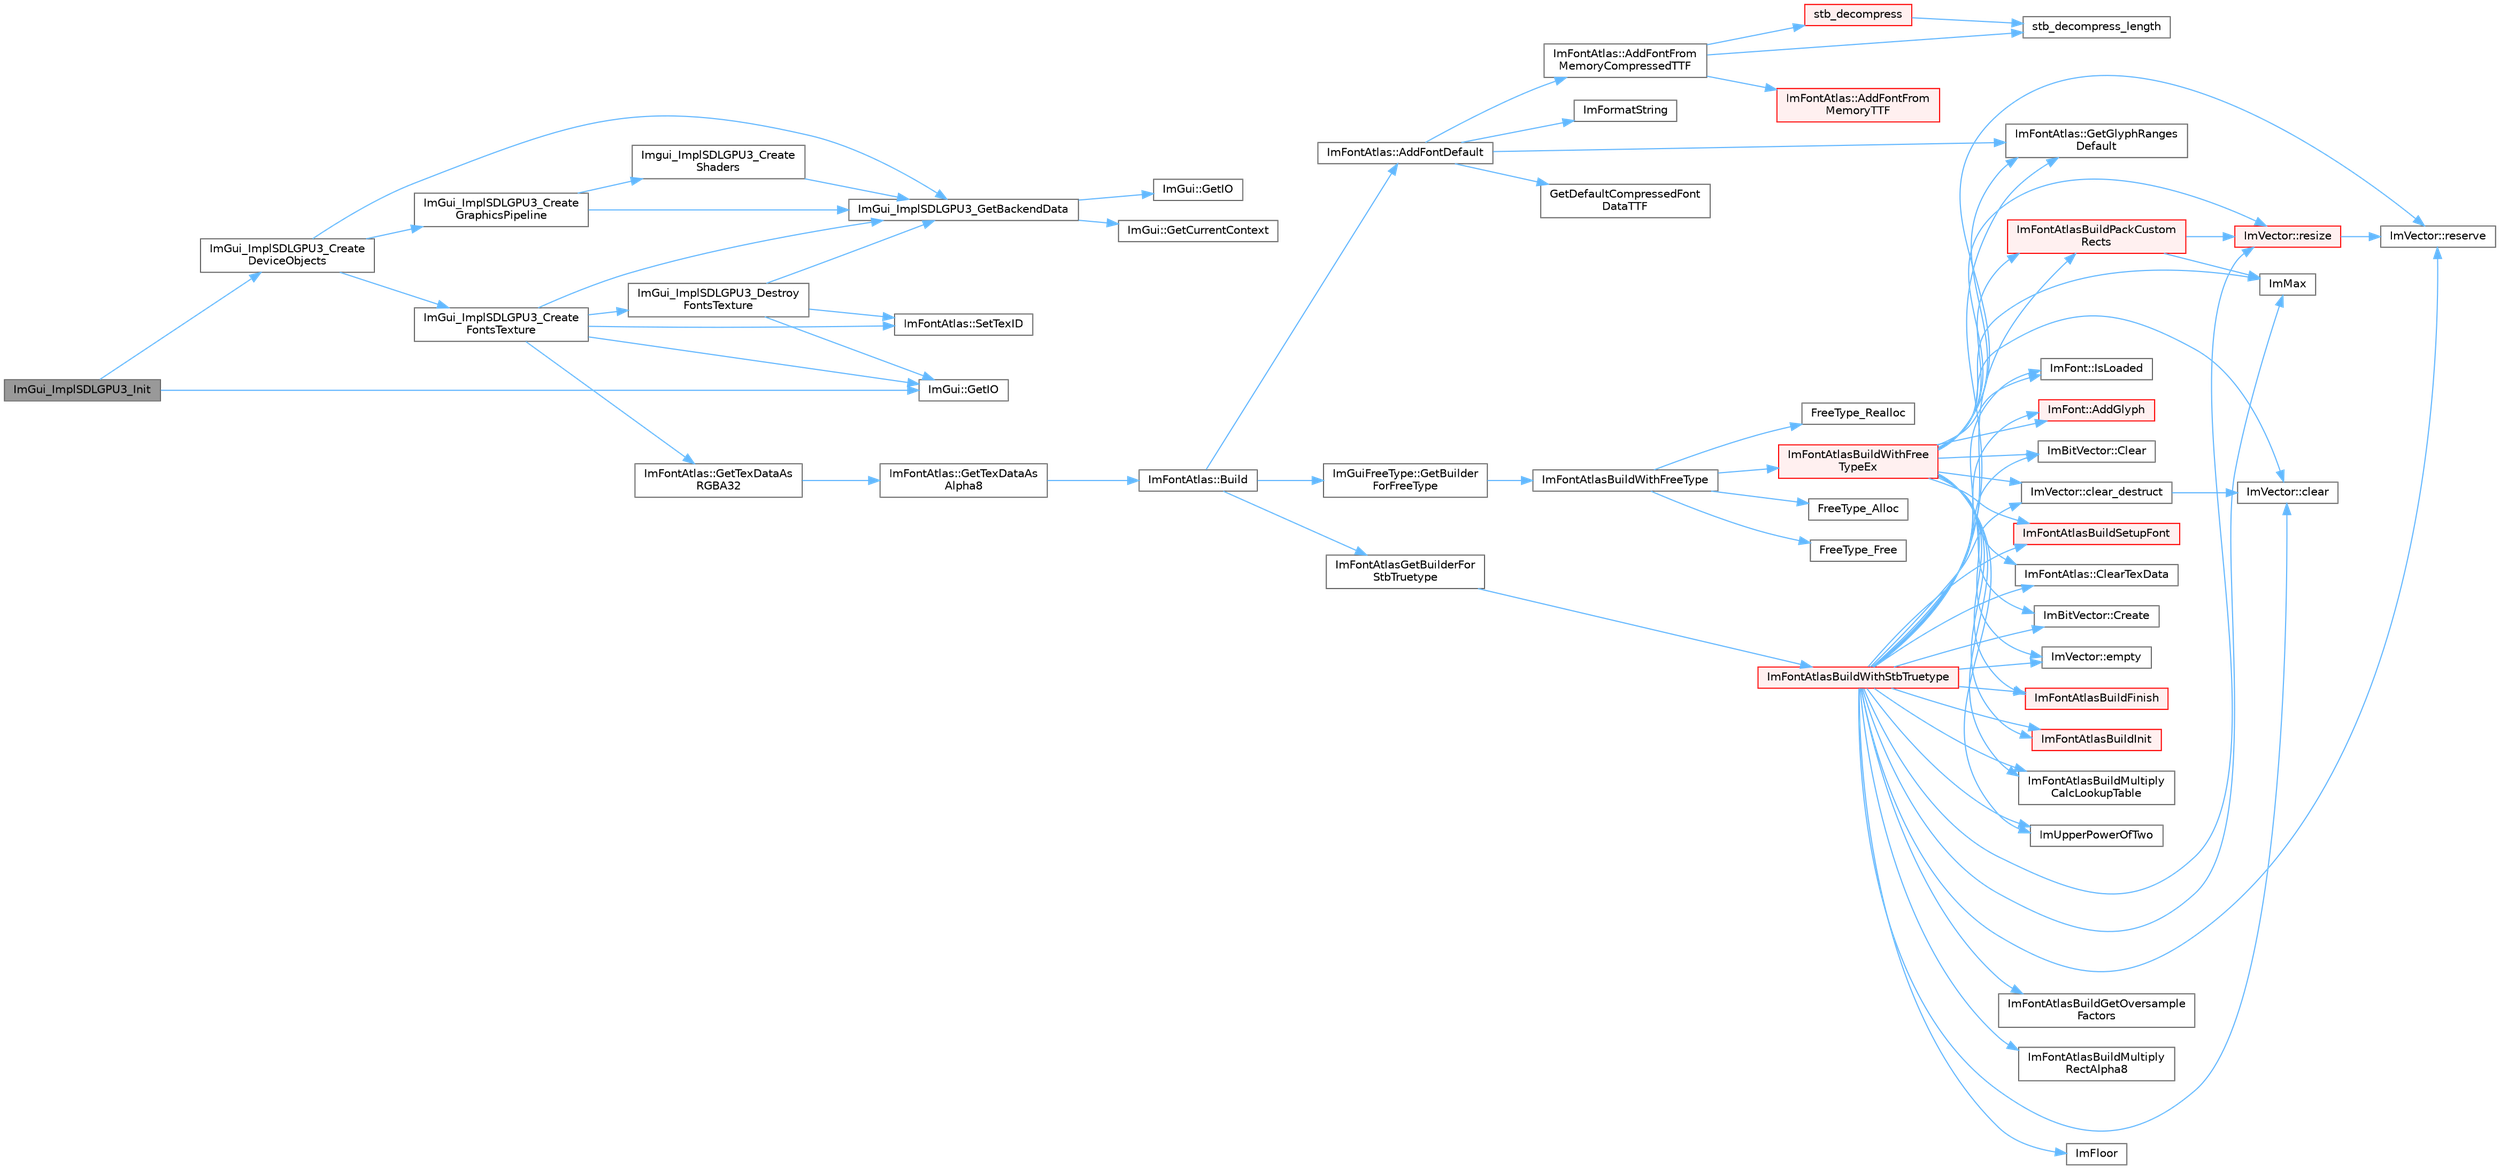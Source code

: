 digraph "ImGui_ImplSDLGPU3_Init"
{
 // LATEX_PDF_SIZE
  bgcolor="transparent";
  edge [fontname=Helvetica,fontsize=10,labelfontname=Helvetica,labelfontsize=10];
  node [fontname=Helvetica,fontsize=10,shape=box,height=0.2,width=0.4];
  rankdir="LR";
  Node1 [id="Node000001",label="ImGui_ImplSDLGPU3_Init",height=0.2,width=0.4,color="gray40", fillcolor="grey60", style="filled", fontcolor="black",tooltip=" "];
  Node1 -> Node2 [id="edge1_Node000001_Node000002",color="steelblue1",style="solid",tooltip=" "];
  Node2 [id="Node000002",label="ImGui::GetIO",height=0.2,width=0.4,color="grey40", fillcolor="white", style="filled",URL="$namespace_im_gui.html#a3179e560812f878f3961ce803a5d9302",tooltip=" "];
  Node1 -> Node3 [id="edge2_Node000001_Node000003",color="steelblue1",style="solid",tooltip=" "];
  Node3 [id="Node000003",label="ImGui_ImplSDLGPU3_Create\lDeviceObjects",height=0.2,width=0.4,color="grey40", fillcolor="white", style="filled",URL="$imgui__impl__sdlgpu3_8cpp.html#a82c59b45974ee8890d7baad7f73090a8",tooltip=" "];
  Node3 -> Node4 [id="edge3_Node000003_Node000004",color="steelblue1",style="solid",tooltip=" "];
  Node4 [id="Node000004",label="ImGui_ImplSDLGPU3_Create\lFontsTexture",height=0.2,width=0.4,color="grey40", fillcolor="white", style="filled",URL="$imgui__impl__sdlgpu3_8cpp.html#a89d6bf0091c722f1833bb9ac4b49ccc0",tooltip=" "];
  Node4 -> Node2 [id="edge4_Node000004_Node000002",color="steelblue1",style="solid",tooltip=" "];
  Node4 -> Node5 [id="edge5_Node000004_Node000005",color="steelblue1",style="solid",tooltip=" "];
  Node5 [id="Node000005",label="ImFontAtlas::GetTexDataAs\lRGBA32",height=0.2,width=0.4,color="grey40", fillcolor="white", style="filled",URL="$struct_im_font_atlas.html#a8abb0c4e67ebb38249d4df71218c4eec",tooltip=" "];
  Node5 -> Node6 [id="edge6_Node000005_Node000006",color="steelblue1",style="solid",tooltip=" "];
  Node6 [id="Node000006",label="ImFontAtlas::GetTexDataAs\lAlpha8",height=0.2,width=0.4,color="grey40", fillcolor="white", style="filled",URL="$struct_im_font_atlas.html#aeff1a1044a1ab68d8f27bb2819cd9f44",tooltip=" "];
  Node6 -> Node7 [id="edge7_Node000006_Node000007",color="steelblue1",style="solid",tooltip=" "];
  Node7 [id="Node000007",label="ImFontAtlas::Build",height=0.2,width=0.4,color="grey40", fillcolor="white", style="filled",URL="$struct_im_font_atlas.html#a81e39e30dffa4dd7e458a53297451e27",tooltip=" "];
  Node7 -> Node8 [id="edge8_Node000007_Node000008",color="steelblue1",style="solid",tooltip=" "];
  Node8 [id="Node000008",label="ImFontAtlas::AddFontDefault",height=0.2,width=0.4,color="grey40", fillcolor="white", style="filled",URL="$struct_im_font_atlas.html#a9d2b4a94579bf603a0d2662cd8348cbd",tooltip=" "];
  Node8 -> Node9 [id="edge9_Node000008_Node000009",color="steelblue1",style="solid",tooltip=" "];
  Node9 [id="Node000009",label="ImFontAtlas::AddFontFrom\lMemoryCompressedTTF",height=0.2,width=0.4,color="grey40", fillcolor="white", style="filled",URL="$struct_im_font_atlas.html#a478ffa07777bf990ade02889e15a21ab",tooltip=" "];
  Node9 -> Node10 [id="edge10_Node000009_Node000010",color="steelblue1",style="solid",tooltip=" "];
  Node10 [id="Node000010",label="ImFontAtlas::AddFontFrom\lMemoryTTF",height=0.2,width=0.4,color="red", fillcolor="#FFF0F0", style="filled",URL="$struct_im_font_atlas.html#a95eec9b791e9c509180030f8176406ff",tooltip=" "];
  Node9 -> Node15 [id="edge11_Node000009_Node000015",color="steelblue1",style="solid",tooltip=" "];
  Node15 [id="Node000015",label="stb_decompress",height=0.2,width=0.4,color="red", fillcolor="#FFF0F0", style="filled",URL="$imgui__draw_8cpp.html#a23f899d930c93d351569ee83cf920570",tooltip=" "];
  Node15 -> Node17 [id="edge12_Node000015_Node000017",color="steelblue1",style="solid",tooltip=" "];
  Node17 [id="Node000017",label="stb_decompress_length",height=0.2,width=0.4,color="grey40", fillcolor="white", style="filled",URL="$imgui__draw_8cpp.html#a5a5301def23b33e2156ac79a8b65c69b",tooltip=" "];
  Node9 -> Node17 [id="edge13_Node000009_Node000017",color="steelblue1",style="solid",tooltip=" "];
  Node8 -> Node21 [id="edge14_Node000008_Node000021",color="steelblue1",style="solid",tooltip=" "];
  Node21 [id="Node000021",label="GetDefaultCompressedFont\lDataTTF",height=0.2,width=0.4,color="grey40", fillcolor="white", style="filled",URL="$imgui__draw_8cpp.html#abc3b462ef2c5ef511d4f7231e3d9b853",tooltip=" "];
  Node8 -> Node22 [id="edge15_Node000008_Node000022",color="steelblue1",style="solid",tooltip=" "];
  Node22 [id="Node000022",label="ImFontAtlas::GetGlyphRanges\lDefault",height=0.2,width=0.4,color="grey40", fillcolor="white", style="filled",URL="$struct_im_font_atlas.html#adec0df140eb1dc01c2a22a5253d62820",tooltip=" "];
  Node8 -> Node23 [id="edge16_Node000008_Node000023",color="steelblue1",style="solid",tooltip=" "];
  Node23 [id="Node000023",label="ImFormatString",height=0.2,width=0.4,color="grey40", fillcolor="white", style="filled",URL="$imgui_8cpp.html#a75ccaf7d676b1f567ba888ae42ac3809",tooltip=" "];
  Node7 -> Node24 [id="edge17_Node000007_Node000024",color="steelblue1",style="solid",tooltip=" "];
  Node24 [id="Node000024",label="ImGuiFreeType::GetBuilder\lForFreeType",height=0.2,width=0.4,color="grey40", fillcolor="white", style="filled",URL="$namespace_im_gui_free_type.html#ad0ba08f92f212ec5da9dd7a2872e0ae3",tooltip=" "];
  Node24 -> Node25 [id="edge18_Node000024_Node000025",color="steelblue1",style="solid",tooltip=" "];
  Node25 [id="Node000025",label="ImFontAtlasBuildWithFreeType",height=0.2,width=0.4,color="grey40", fillcolor="white", style="filled",URL="$imgui__freetype_8cpp.html#a59c51a543162f6d8a70c66e526f2f5fe",tooltip=" "];
  Node25 -> Node26 [id="edge19_Node000025_Node000026",color="steelblue1",style="solid",tooltip=" "];
  Node26 [id="Node000026",label="FreeType_Alloc",height=0.2,width=0.4,color="grey40", fillcolor="white", style="filled",URL="$imgui__freetype_8cpp.html#a6a98733a4a93bb0b2a6cc6c1d1c0637c",tooltip=" "];
  Node25 -> Node27 [id="edge20_Node000025_Node000027",color="steelblue1",style="solid",tooltip=" "];
  Node27 [id="Node000027",label="FreeType_Free",height=0.2,width=0.4,color="grey40", fillcolor="white", style="filled",URL="$imgui__freetype_8cpp.html#abc3aa644b842c8087c6a785b59fcf5e6",tooltip=" "];
  Node25 -> Node28 [id="edge21_Node000025_Node000028",color="steelblue1",style="solid",tooltip=" "];
  Node28 [id="Node000028",label="FreeType_Realloc",height=0.2,width=0.4,color="grey40", fillcolor="white", style="filled",URL="$imgui__freetype_8cpp.html#afb83eb710c8c6c48c842184d2b43bd72",tooltip=" "];
  Node25 -> Node29 [id="edge22_Node000025_Node000029",color="steelblue1",style="solid",tooltip=" "];
  Node29 [id="Node000029",label="ImFontAtlasBuildWithFree\lTypeEx",height=0.2,width=0.4,color="red", fillcolor="#FFF0F0", style="filled",URL="$imgui__freetype_8cpp.html#af965b039f4cb8ad8bcdc5a1981ac5d81",tooltip=" "];
  Node29 -> Node30 [id="edge23_Node000029_Node000030",color="steelblue1",style="solid",tooltip=" "];
  Node30 [id="Node000030",label="ImFont::AddGlyph",height=0.2,width=0.4,color="red", fillcolor="#FFF0F0", style="filled",URL="$struct_im_font.html#a1badad96fa8d41b4754fc7bdb826e6b2",tooltip=" "];
  Node29 -> Node34 [id="edge24_Node000029_Node000034",color="steelblue1",style="solid",tooltip=" "];
  Node34 [id="Node000034",label="ImBitVector::Clear",height=0.2,width=0.4,color="grey40", fillcolor="white", style="filled",URL="$struct_im_bit_vector.html#a6486ac9a357400a42af07909f937a659",tooltip=" "];
  Node29 -> Node35 [id="edge25_Node000029_Node000035",color="steelblue1",style="solid",tooltip=" "];
  Node35 [id="Node000035",label="ImVector::clear",height=0.2,width=0.4,color="grey40", fillcolor="white", style="filled",URL="$struct_im_vector.html#ae2d401b4ec5f1113cdb8edb5a61a38f7",tooltip=" "];
  Node29 -> Node36 [id="edge26_Node000029_Node000036",color="steelblue1",style="solid",tooltip=" "];
  Node36 [id="Node000036",label="ImVector::clear_destruct",height=0.2,width=0.4,color="grey40", fillcolor="white", style="filled",URL="$struct_im_vector.html#ac1ed34eac753156e87e8a92f78dbbe3f",tooltip=" "];
  Node36 -> Node35 [id="edge27_Node000036_Node000035",color="steelblue1",style="solid",tooltip=" "];
  Node29 -> Node12 [id="edge28_Node000029_Node000012",color="steelblue1",style="solid",tooltip=" "];
  Node12 [id="Node000012",label="ImFontAtlas::ClearTexData",height=0.2,width=0.4,color="grey40", fillcolor="white", style="filled",URL="$struct_im_font_atlas.html#a3ede4bd513bec044c77ac392ad9c6e86",tooltip=" "];
  Node29 -> Node37 [id="edge29_Node000029_Node000037",color="steelblue1",style="solid",tooltip=" "];
  Node37 [id="Node000037",label="ImBitVector::Create",height=0.2,width=0.4,color="grey40", fillcolor="white", style="filled",URL="$struct_im_bit_vector.html#a2e25a0809000ad27bfc3fb89f3d04829",tooltip=" "];
  Node29 -> Node38 [id="edge30_Node000029_Node000038",color="steelblue1",style="solid",tooltip=" "];
  Node38 [id="Node000038",label="ImVector::empty",height=0.2,width=0.4,color="grey40", fillcolor="white", style="filled",URL="$struct_im_vector.html#aa53e48a5272f4bad1099368769514ff1",tooltip=" "];
  Node29 -> Node22 [id="edge31_Node000029_Node000022",color="steelblue1",style="solid",tooltip=" "];
  Node29 -> Node40 [id="edge32_Node000029_Node000040",color="steelblue1",style="solid",tooltip=" "];
  Node40 [id="Node000040",label="ImFontAtlasBuildFinish",height=0.2,width=0.4,color="red", fillcolor="#FFF0F0", style="filled",URL="$imgui__draw_8cpp.html#adbf0ee92b3ac86e30b9e81f552d15d37",tooltip=" "];
  Node29 -> Node54 [id="edge33_Node000029_Node000054",color="steelblue1",style="solid",tooltip=" "];
  Node54 [id="Node000054",label="ImFontAtlasBuildInit",height=0.2,width=0.4,color="red", fillcolor="#FFF0F0", style="filled",URL="$imgui__draw_8cpp.html#ac050ff181df43cec0b63d834b6039c3f",tooltip=" "];
  Node29 -> Node56 [id="edge34_Node000029_Node000056",color="steelblue1",style="solid",tooltip=" "];
  Node56 [id="Node000056",label="ImFontAtlasBuildMultiply\lCalcLookupTable",height=0.2,width=0.4,color="grey40", fillcolor="white", style="filled",URL="$imgui__draw_8cpp.html#a8d5f3a053aae34ac7b93e39cb9096d06",tooltip=" "];
  Node29 -> Node57 [id="edge35_Node000029_Node000057",color="steelblue1",style="solid",tooltip=" "];
  Node57 [id="Node000057",label="ImFontAtlasBuildPackCustom\lRects",height=0.2,width=0.4,color="red", fillcolor="#FFF0F0", style="filled",URL="$imgui__draw_8cpp.html#add0fcd1708ca3540688d8277fc01bf3f",tooltip=" "];
  Node57 -> Node46 [id="edge36_Node000057_Node000046",color="steelblue1",style="solid",tooltip=" "];
  Node46 [id="Node000046",label="ImMax",height=0.2,width=0.4,color="grey40", fillcolor="white", style="filled",URL="$imgui__internal_8h.html#a7667efd95147d0422f140917c71a9226",tooltip=" "];
  Node57 -> Node58 [id="edge37_Node000057_Node000058",color="steelblue1",style="solid",tooltip=" "];
  Node58 [id="Node000058",label="ImVector::resize",height=0.2,width=0.4,color="red", fillcolor="#FFF0F0", style="filled",URL="$struct_im_vector.html#ac371dd62e56ae486b1a5038cf07eee56",tooltip=" "];
  Node58 -> Node60 [id="edge38_Node000058_Node000060",color="steelblue1",style="solid",tooltip=" "];
  Node60 [id="Node000060",label="ImVector::reserve",height=0.2,width=0.4,color="grey40", fillcolor="white", style="filled",URL="$struct_im_vector.html#a0f14f5736c3372157856eebb67123b75",tooltip=" "];
  Node29 -> Node63 [id="edge39_Node000029_Node000063",color="steelblue1",style="solid",tooltip=" "];
  Node63 [id="Node000063",label="ImFontAtlasBuildSetupFont",height=0.2,width=0.4,color="red", fillcolor="#FFF0F0", style="filled",URL="$imgui__draw_8cpp.html#a4bea0932904c84de73237df3f1f76bdd",tooltip=" "];
  Node29 -> Node46 [id="edge40_Node000029_Node000046",color="steelblue1",style="solid",tooltip=" "];
  Node29 -> Node65 [id="edge41_Node000029_Node000065",color="steelblue1",style="solid",tooltip=" "];
  Node65 [id="Node000065",label="ImUpperPowerOfTwo",height=0.2,width=0.4,color="grey40", fillcolor="white", style="filled",URL="$imgui__internal_8h.html#adae096c61c812293ec61ac541c146674",tooltip=" "];
  Node29 -> Node66 [id="edge42_Node000029_Node000066",color="steelblue1",style="solid",tooltip=" "];
  Node66 [id="Node000066",label="ImFont::IsLoaded",height=0.2,width=0.4,color="grey40", fillcolor="white", style="filled",URL="$struct_im_font.html#a97dafa61cc94e84be396d69b0d42b1ce",tooltip=" "];
  Node29 -> Node60 [id="edge43_Node000029_Node000060",color="steelblue1",style="solid",tooltip=" "];
  Node29 -> Node58 [id="edge44_Node000029_Node000058",color="steelblue1",style="solid",tooltip=" "];
  Node7 -> Node72 [id="edge45_Node000007_Node000072",color="steelblue1",style="solid",tooltip=" "];
  Node72 [id="Node000072",label="ImFontAtlasGetBuilderFor\lStbTruetype",height=0.2,width=0.4,color="grey40", fillcolor="white", style="filled",URL="$imgui__draw_8cpp.html#a4c276d0224ef420d570c9485c4c76a19",tooltip=" "];
  Node72 -> Node73 [id="edge46_Node000072_Node000073",color="steelblue1",style="solid",tooltip=" "];
  Node73 [id="Node000073",label="ImFontAtlasBuildWithStbTruetype",height=0.2,width=0.4,color="red", fillcolor="#FFF0F0", style="filled",URL="$imgui__draw_8cpp.html#a2f785bd6dd330af7a832589fa24f303a",tooltip=" "];
  Node73 -> Node30 [id="edge47_Node000073_Node000030",color="steelblue1",style="solid",tooltip=" "];
  Node73 -> Node34 [id="edge48_Node000073_Node000034",color="steelblue1",style="solid",tooltip=" "];
  Node73 -> Node35 [id="edge49_Node000073_Node000035",color="steelblue1",style="solid",tooltip=" "];
  Node73 -> Node36 [id="edge50_Node000073_Node000036",color="steelblue1",style="solid",tooltip=" "];
  Node73 -> Node12 [id="edge51_Node000073_Node000012",color="steelblue1",style="solid",tooltip=" "];
  Node73 -> Node37 [id="edge52_Node000073_Node000037",color="steelblue1",style="solid",tooltip=" "];
  Node73 -> Node38 [id="edge53_Node000073_Node000038",color="steelblue1",style="solid",tooltip=" "];
  Node73 -> Node22 [id="edge54_Node000073_Node000022",color="steelblue1",style="solid",tooltip=" "];
  Node73 -> Node74 [id="edge55_Node000073_Node000074",color="steelblue1",style="solid",tooltip=" "];
  Node74 [id="Node000074",label="ImFloor",height=0.2,width=0.4,color="grey40", fillcolor="white", style="filled",URL="$imgui__internal_8h.html#a51a84b6be21807818b857a8565d97912",tooltip=" "];
  Node73 -> Node40 [id="edge56_Node000073_Node000040",color="steelblue1",style="solid",tooltip=" "];
  Node73 -> Node75 [id="edge57_Node000073_Node000075",color="steelblue1",style="solid",tooltip=" "];
  Node75 [id="Node000075",label="ImFontAtlasBuildGetOversample\lFactors",height=0.2,width=0.4,color="grey40", fillcolor="white", style="filled",URL="$imgui__draw_8cpp.html#aa1efcf4c3caa22137e6a7d548435af5a",tooltip=" "];
  Node73 -> Node54 [id="edge58_Node000073_Node000054",color="steelblue1",style="solid",tooltip=" "];
  Node73 -> Node56 [id="edge59_Node000073_Node000056",color="steelblue1",style="solid",tooltip=" "];
  Node73 -> Node76 [id="edge60_Node000073_Node000076",color="steelblue1",style="solid",tooltip=" "];
  Node76 [id="Node000076",label="ImFontAtlasBuildMultiply\lRectAlpha8",height=0.2,width=0.4,color="grey40", fillcolor="white", style="filled",URL="$imgui__draw_8cpp.html#a8dc3feae771599949b33712b520e9060",tooltip=" "];
  Node73 -> Node57 [id="edge61_Node000073_Node000057",color="steelblue1",style="solid",tooltip=" "];
  Node73 -> Node63 [id="edge62_Node000073_Node000063",color="steelblue1",style="solid",tooltip=" "];
  Node73 -> Node46 [id="edge63_Node000073_Node000046",color="steelblue1",style="solid",tooltip=" "];
  Node73 -> Node65 [id="edge64_Node000073_Node000065",color="steelblue1",style="solid",tooltip=" "];
  Node73 -> Node66 [id="edge65_Node000073_Node000066",color="steelblue1",style="solid",tooltip=" "];
  Node73 -> Node60 [id="edge66_Node000073_Node000060",color="steelblue1",style="solid",tooltip=" "];
  Node73 -> Node58 [id="edge67_Node000073_Node000058",color="steelblue1",style="solid",tooltip=" "];
  Node4 -> Node89 [id="edge68_Node000004_Node000089",color="steelblue1",style="solid",tooltip=" "];
  Node89 [id="Node000089",label="ImGui_ImplSDLGPU3_Destroy\lFontsTexture",height=0.2,width=0.4,color="grey40", fillcolor="white", style="filled",URL="$imgui__impl__sdlgpu3_8cpp.html#abf967ed7893ac7435a00a0e64e234a1a",tooltip=" "];
  Node89 -> Node2 [id="edge69_Node000089_Node000002",color="steelblue1",style="solid",tooltip=" "];
  Node89 -> Node90 [id="edge70_Node000089_Node000090",color="steelblue1",style="solid",tooltip=" "];
  Node90 [id="Node000090",label="ImGui_ImplSDLGPU3_GetBackendData",height=0.2,width=0.4,color="grey40", fillcolor="white", style="filled",URL="$imgui__impl__sdlgpu3_8cpp.html#a20e572c031490f2b62959a848ff416d6",tooltip=" "];
  Node90 -> Node91 [id="edge71_Node000090_Node000091",color="steelblue1",style="solid",tooltip=" "];
  Node91 [id="Node000091",label="ImGui::GetCurrentContext",height=0.2,width=0.4,color="grey40", fillcolor="white", style="filled",URL="$namespace_im_gui.html#af557a6de5538099a0f6047eb994bbf42",tooltip=" "];
  Node90 -> Node92 [id="edge72_Node000090_Node000092",color="steelblue1",style="solid",tooltip=" "];
  Node92 [id="Node000092",label="ImGui::GetIO",height=0.2,width=0.4,color="grey40", fillcolor="white", style="filled",URL="$namespace_im_gui.html#a7dea7d0530868f078324f14a308f0c3c",tooltip=" "];
  Node89 -> Node93 [id="edge73_Node000089_Node000093",color="steelblue1",style="solid",tooltip=" "];
  Node93 [id="Node000093",label="ImFontAtlas::SetTexID",height=0.2,width=0.4,color="grey40", fillcolor="white", style="filled",URL="$struct_im_font_atlas.html#a96ffd1956c11dac4f79b43c095828445",tooltip=" "];
  Node4 -> Node90 [id="edge74_Node000004_Node000090",color="steelblue1",style="solid",tooltip=" "];
  Node4 -> Node93 [id="edge75_Node000004_Node000093",color="steelblue1",style="solid",tooltip=" "];
  Node3 -> Node94 [id="edge76_Node000003_Node000094",color="steelblue1",style="solid",tooltip=" "];
  Node94 [id="Node000094",label="ImGui_ImplSDLGPU3_Create\lGraphicsPipeline",height=0.2,width=0.4,color="grey40", fillcolor="white", style="filled",URL="$imgui__impl__sdlgpu3_8cpp.html#ad6dee295bac678ef21c434ba01ab30a5",tooltip=" "];
  Node94 -> Node95 [id="edge77_Node000094_Node000095",color="steelblue1",style="solid",tooltip=" "];
  Node95 [id="Node000095",label="Imgui_ImplSDLGPU3_Create\lShaders",height=0.2,width=0.4,color="grey40", fillcolor="white", style="filled",URL="$imgui__impl__sdlgpu3_8cpp.html#a9c6a22e766f6cad436562c56e9f490e1",tooltip=" "];
  Node95 -> Node90 [id="edge78_Node000095_Node000090",color="steelblue1",style="solid",tooltip=" "];
  Node94 -> Node90 [id="edge79_Node000094_Node000090",color="steelblue1",style="solid",tooltip=" "];
  Node3 -> Node90 [id="edge80_Node000003_Node000090",color="steelblue1",style="solid",tooltip=" "];
}
